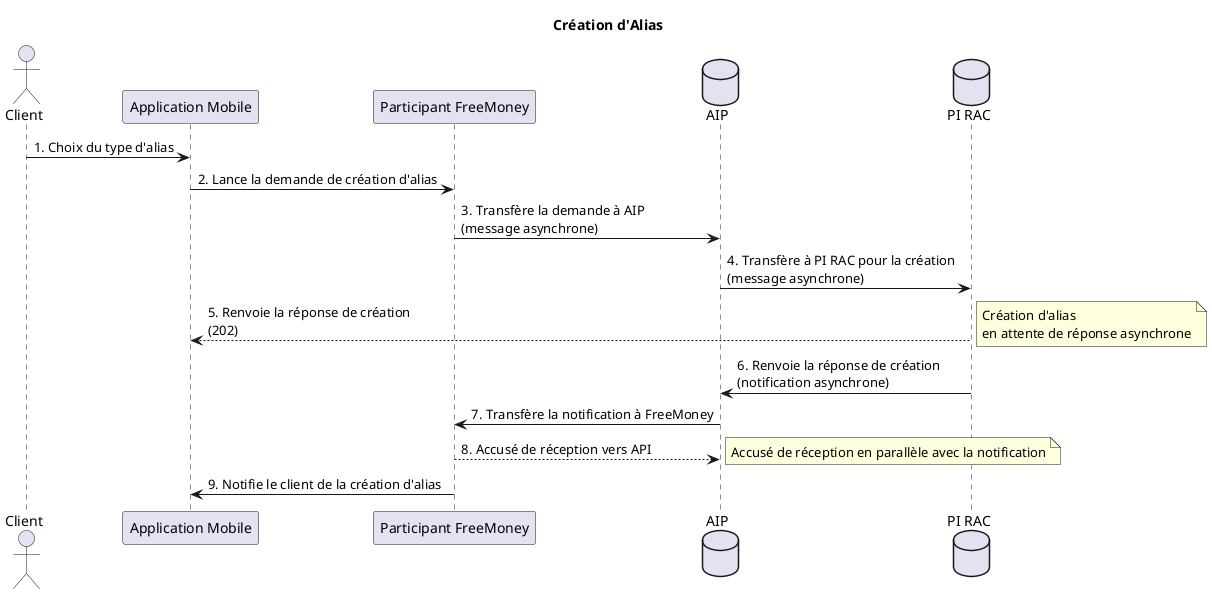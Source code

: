@startuml
title "Création d'Alias"

actor "Client" as client
participant "Application Mobile" as appMobile
participant "Participant FreeMoney" as partFreeMoney
database "AIP" as aip
database "PI RAC" as piRac

client -> appMobile : 1. Choix du type d'alias
appMobile -> partFreeMoney : 2. Lance la demande de création d'alias
partFreeMoney -> aip : 3. Transfère la demande à AIP\n(message asynchrone)
aip -> piRac : 4. Transfère à PI RAC pour la création\n(message asynchrone)
piRac --> appMobile : 5. Renvoie la réponse de création\n(202)
note right : Création d'alias\nen attente de réponse asynchrone

piRac -> aip : 6. Renvoie la réponse de création\n(notification asynchrone)
aip -> partFreeMoney : 7. Transfère la notification à FreeMoney
partFreeMoney --> aip : 8. Accusé de réception vers API
note right : Accusé de réception en parallèle avec la notification

partFreeMoney -> appMobile : 9. Notifie le client de la création d'alias
@enduml
